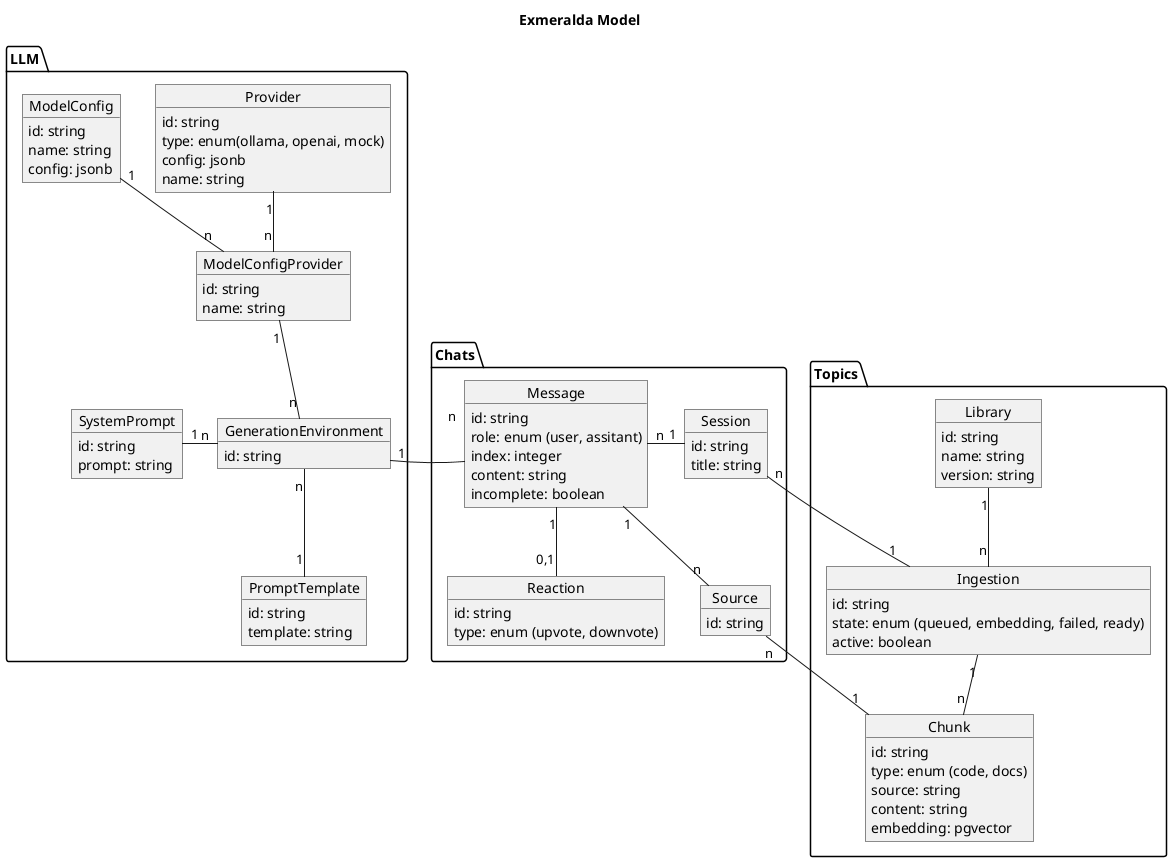@startuml model

title "Exmeralda Model"

set namespaceSeparator none
hide circle
hide methods

' skinparam linetype ortho
skinparam defaultFontName Roboto Mono
skinparam shadowing false

package LLM {
  object Provider {
    id: string
    type: enum(ollama, openai, mock)
    config: jsonb
    name: string
  }

  object ModelConfig {
    id: string
    name: string
    config: jsonb
  }

  object ModelConfigProvider {
    id: string
    name: string
  }

  object SystemPrompt {
    id: string
    prompt: string
  }

  object PromptTemplate {
    id: string
    template: string
  }

  object GenerationEnvironment {
    id: string
  }

  ModelConfig "1" -d- "n" ModelConfigProvider
  Provider "1" -d- "n" ModelConfigProvider
  SystemPrompt "1" -r- "n" GenerationEnvironment
  PromptTemplate "1" -u- "n" GenerationEnvironment
  ModelConfigProvider "1" -d- "n" GenerationEnvironment
}

package Chats {
  object Session {
    id: string
    title: string
  }

  object Message {
    id: string
    role: enum (user, assitant)
    index: integer
    content: string
    incomplete: boolean
  }

  object Reaction {
    id: string
    type: enum (upvote, downvote)
  }

  object Source {
    id: string
  }

  Message "1" -d- "0,1" Reaction
  Message "n" -r- "1" Session
  Source "n" -u- "1" Message
}

package Topics {
  object Library {
    id: string
    name: string
    version: string
  }

  object Ingestion {
    id: string
    state: enum (queued, embedding, failed, ready)
    active: boolean
  }

  object Chunk {
    id: string
    type: enum (code, docs)
    source: string
    content: string
    embedding: pgvector
  }

  Library "1" -d- "n" Ingestion
  Chunk "n" -u- "1" Ingestion
}

Message "n" -l- "1" GenerationEnvironment
Session "n" -- "1" Ingestion
Source "n" -- "1" Chunk


@enduml

